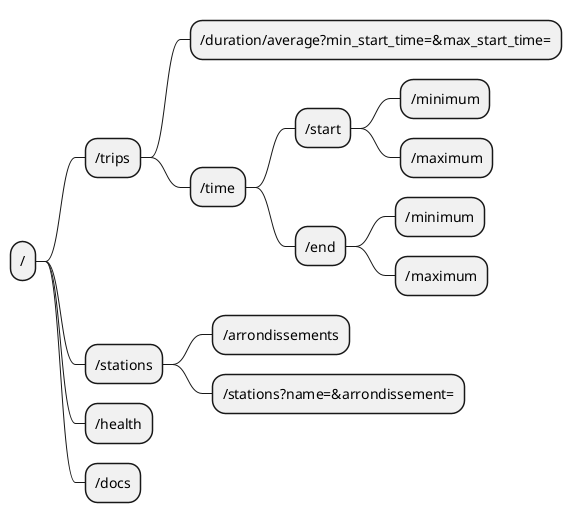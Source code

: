 @startmindmap routes
* /
** /trips
*** /duration/average?min_start_time=&max_start_time=
*** /time
**** /start
***** /minimum
***** /maximum
**** /end
***** /minimum
***** /maximum
** /stations
*** /arrondissements
*** /stations?name=&arrondissement=
** /health
** /docs

@endmindmap
